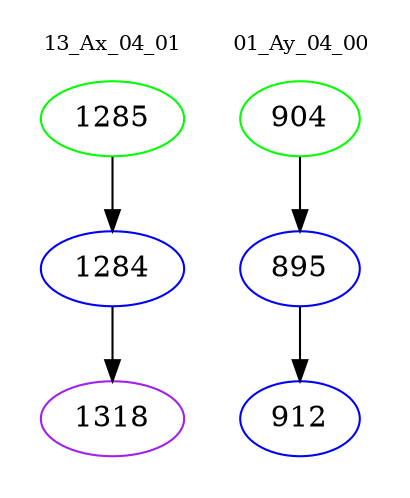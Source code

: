 digraph{
subgraph cluster_0 {
color = white
label = "13_Ax_04_01";
fontsize=10;
T0_1285 [label="1285", color="green"]
T0_1285 -> T0_1284 [color="black"]
T0_1284 [label="1284", color="blue"]
T0_1284 -> T0_1318 [color="black"]
T0_1318 [label="1318", color="purple"]
}
subgraph cluster_1 {
color = white
label = "01_Ay_04_00";
fontsize=10;
T1_904 [label="904", color="green"]
T1_904 -> T1_895 [color="black"]
T1_895 [label="895", color="blue"]
T1_895 -> T1_912 [color="black"]
T1_912 [label="912", color="blue"]
}
}
